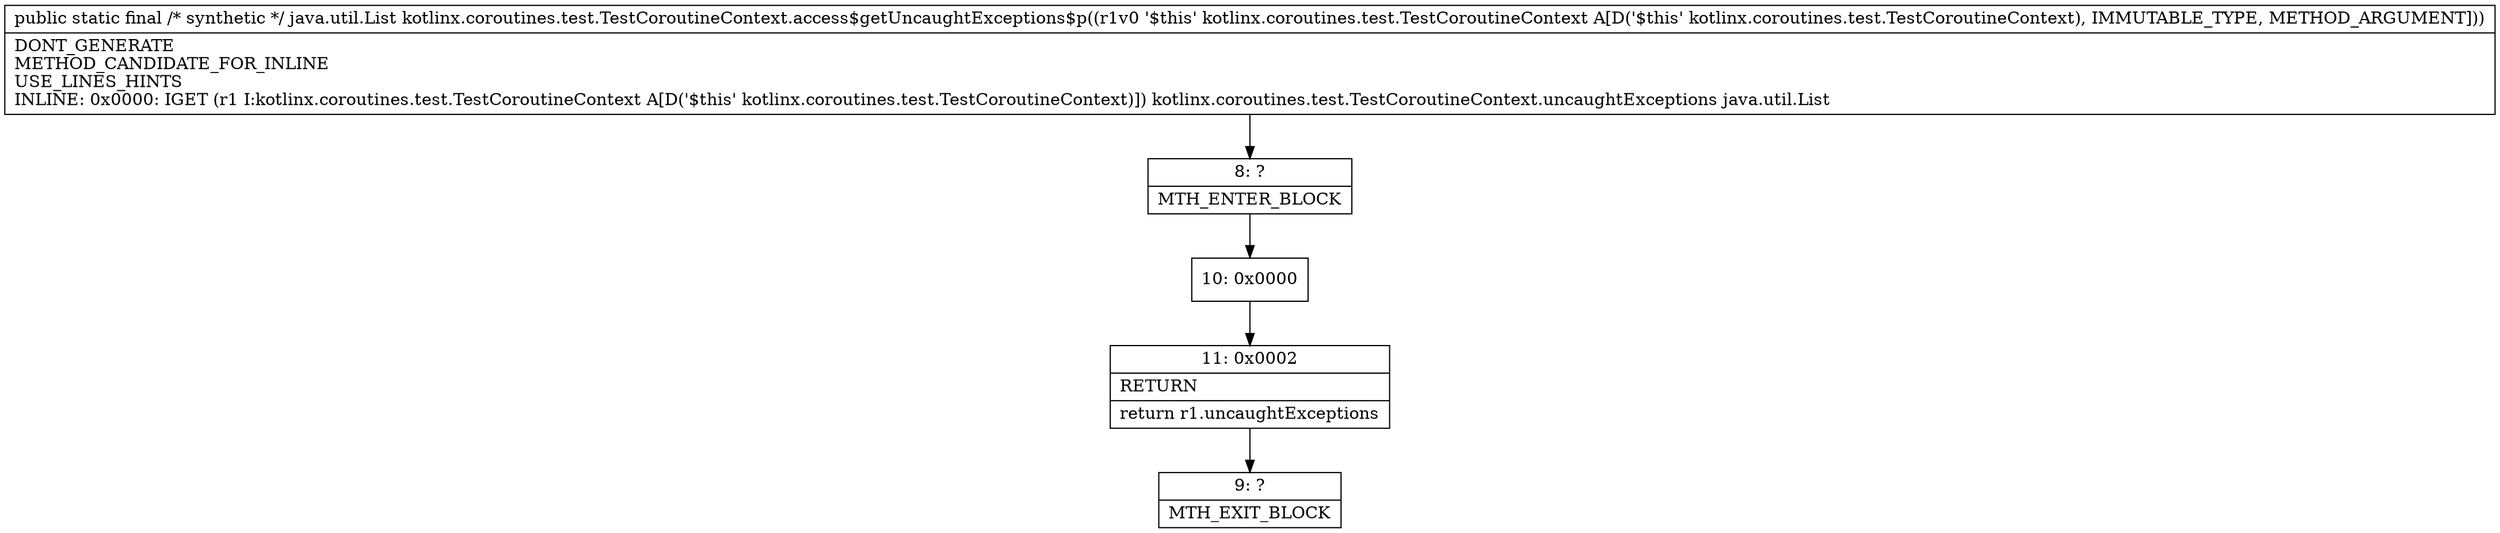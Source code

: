 digraph "CFG forkotlinx.coroutines.test.TestCoroutineContext.access$getUncaughtExceptions$p(Lkotlinx\/coroutines\/test\/TestCoroutineContext;)Ljava\/util\/List;" {
Node_8 [shape=record,label="{8\:\ ?|MTH_ENTER_BLOCK\l}"];
Node_10 [shape=record,label="{10\:\ 0x0000}"];
Node_11 [shape=record,label="{11\:\ 0x0002|RETURN\l|return r1.uncaughtExceptions\l}"];
Node_9 [shape=record,label="{9\:\ ?|MTH_EXIT_BLOCK\l}"];
MethodNode[shape=record,label="{public static final \/* synthetic *\/ java.util.List kotlinx.coroutines.test.TestCoroutineContext.access$getUncaughtExceptions$p((r1v0 '$this' kotlinx.coroutines.test.TestCoroutineContext A[D('$this' kotlinx.coroutines.test.TestCoroutineContext), IMMUTABLE_TYPE, METHOD_ARGUMENT]))  | DONT_GENERATE\lMETHOD_CANDIDATE_FOR_INLINE\lUSE_LINES_HINTS\lINLINE: 0x0000: IGET  (r1 I:kotlinx.coroutines.test.TestCoroutineContext A[D('$this' kotlinx.coroutines.test.TestCoroutineContext)]) kotlinx.coroutines.test.TestCoroutineContext.uncaughtExceptions java.util.List\l}"];
MethodNode -> Node_8;Node_8 -> Node_10;
Node_10 -> Node_11;
Node_11 -> Node_9;
}

